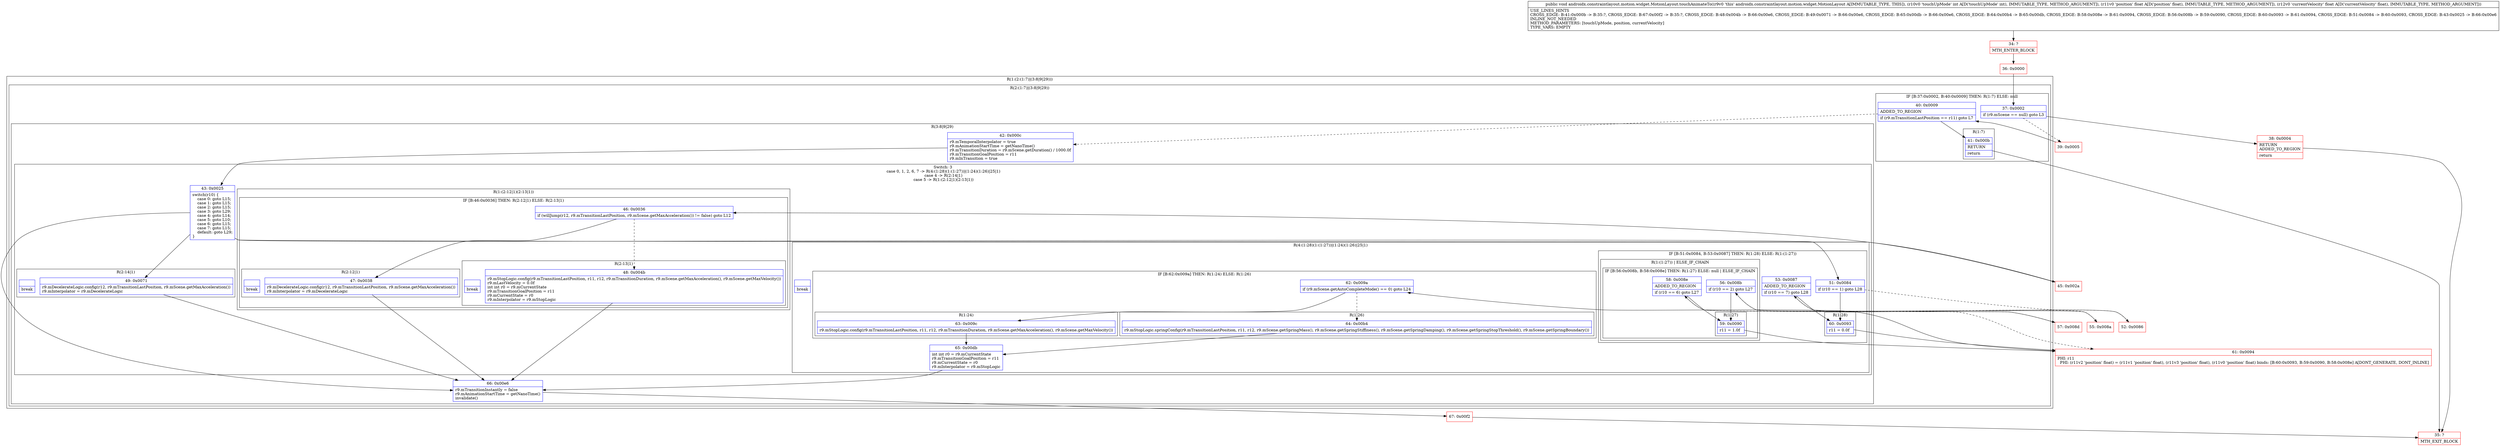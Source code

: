 digraph "CFG forandroidx.constraintlayout.motion.widget.MotionLayout.touchAnimateTo(IFF)V" {
subgraph cluster_Region_2051200292 {
label = "R(1:(2:(1:7)|(3:8|9|29)))";
node [shape=record,color=blue];
subgraph cluster_Region_869397106 {
label = "R(2:(1:7)|(3:8|9|29))";
node [shape=record,color=blue];
subgraph cluster_IfRegion_1258511414 {
label = "IF [B:37:0x0002, B:40:0x0009] THEN: R(1:7) ELSE: null";
node [shape=record,color=blue];
Node_37 [shape=record,label="{37\:\ 0x0002|if (r9.mScene == null) goto L3\l}"];
Node_40 [shape=record,label="{40\:\ 0x0009|ADDED_TO_REGION\l|if (r9.mTransitionLastPosition == r11) goto L7\l}"];
subgraph cluster_Region_221874787 {
label = "R(1:7)";
node [shape=record,color=blue];
Node_41 [shape=record,label="{41\:\ 0x000b|RETURN\l|return\l}"];
}
}
subgraph cluster_Region_1639875861 {
label = "R(3:8|9|29)";
node [shape=record,color=blue];
Node_42 [shape=record,label="{42\:\ 0x000c|r9.mTemporalInterpolator = true\lr9.mAnimationStartTime = getNanoTime()\lr9.mTransitionDuration = r9.mScene.getDuration() \/ 1000.0f\lr9.mTransitionGoalPosition = r11\lr9.mInTransition = true\l}"];
subgraph cluster_SwitchRegion_1564522802 {
label = "Switch: 3
 case 0, 1, 2, 6, 7 -> R(4:(1:28)(1:(1:27))|(1:24)(1:26)|25|1)
 case 4 -> R(2:14|1)
 case 5 -> R(1:(2:12|1)(2:13|1))";
node [shape=record,color=blue];
Node_43 [shape=record,label="{43\:\ 0x0025|switch(r10) \{\l    case 0: goto L15;\l    case 1: goto L15;\l    case 2: goto L15;\l    case 3: goto L29;\l    case 4: goto L14;\l    case 5: goto L10;\l    case 6: goto L15;\l    case 7: goto L15;\l    default: goto L29;\l\}\l}"];
subgraph cluster_Region_2008800257 {
label = "R(4:(1:28)(1:(1:27))|(1:24)(1:26)|25|1)";
node [shape=record,color=blue];
subgraph cluster_IfRegion_217300032 {
label = "IF [B:51:0x0084, B:53:0x0087] THEN: R(1:28) ELSE: R(1:(1:27))";
node [shape=record,color=blue];
Node_51 [shape=record,label="{51\:\ 0x0084|if (r10 == 1) goto L28\l}"];
Node_53 [shape=record,label="{53\:\ 0x0087|ADDED_TO_REGION\l|if (r10 == 7) goto L28\l}"];
subgraph cluster_Region_1306019119 {
label = "R(1:28)";
node [shape=record,color=blue];
Node_60 [shape=record,label="{60\:\ 0x0093|r11 = 0.0f\l}"];
}
subgraph cluster_Region_1482422188 {
label = "R(1:(1:27)) | ELSE_IF_CHAIN\l";
node [shape=record,color=blue];
subgraph cluster_IfRegion_9067708 {
label = "IF [B:56:0x008b, B:58:0x008e] THEN: R(1:27) ELSE: null | ELSE_IF_CHAIN\l";
node [shape=record,color=blue];
Node_56 [shape=record,label="{56\:\ 0x008b|if (r10 == 2) goto L27\l}"];
Node_58 [shape=record,label="{58\:\ 0x008e|ADDED_TO_REGION\l|if (r10 == 6) goto L27\l}"];
subgraph cluster_Region_285929809 {
label = "R(1:27)";
node [shape=record,color=blue];
Node_59 [shape=record,label="{59\:\ 0x0090|r11 = 1.0f\l}"];
}
}
}
}
subgraph cluster_IfRegion_510930786 {
label = "IF [B:62:0x009a] THEN: R(1:24) ELSE: R(1:26)";
node [shape=record,color=blue];
Node_62 [shape=record,label="{62\:\ 0x009a|if (r9.mScene.getAutoCompleteMode() == 0) goto L24\l}"];
subgraph cluster_Region_420830615 {
label = "R(1:24)";
node [shape=record,color=blue];
Node_63 [shape=record,label="{63\:\ 0x009c|r9.mStopLogic.config(r9.mTransitionLastPosition, r11, r12, r9.mTransitionDuration, r9.mScene.getMaxAcceleration(), r9.mScene.getMaxVelocity())\l}"];
}
subgraph cluster_Region_1260953013 {
label = "R(1:26)";
node [shape=record,color=blue];
Node_64 [shape=record,label="{64\:\ 0x00b4|r9.mStopLogic.springConfig(r9.mTransitionLastPosition, r11, r12, r9.mScene.getSpringMass(), r9.mScene.getSpringStiffiness(), r9.mScene.getSpringDamping(), r9.mScene.getSpringStopThreshold(), r9.mScene.getSpringBoundary())\l}"];
}
}
Node_65 [shape=record,label="{65\:\ 0x00db|int int r0 = r9.mCurrentState\lr9.mTransitionGoalPosition = r11\lr9.mCurrentState = r0\lr9.mInterpolator = r9.mStopLogic\l}"];
Node_InsnContainer_225345016 [shape=record,label="{|break\l}"];
}
subgraph cluster_Region_853429256 {
label = "R(2:14|1)";
node [shape=record,color=blue];
Node_49 [shape=record,label="{49\:\ 0x0071|r9.mDecelerateLogic.config(r12, r9.mTransitionLastPosition, r9.mScene.getMaxAcceleration())\lr9.mInterpolator = r9.mDecelerateLogic\l}"];
Node_InsnContainer_18105889 [shape=record,label="{|break\l}"];
}
subgraph cluster_Region_241084035 {
label = "R(1:(2:12|1)(2:13|1))";
node [shape=record,color=blue];
subgraph cluster_IfRegion_1889639181 {
label = "IF [B:46:0x0036] THEN: R(2:12|1) ELSE: R(2:13|1)";
node [shape=record,color=blue];
Node_46 [shape=record,label="{46\:\ 0x0036|if (willJump(r12, r9.mTransitionLastPosition, r9.mScene.getMaxAcceleration()) != false) goto L12\l}"];
subgraph cluster_Region_811542301 {
label = "R(2:12|1)";
node [shape=record,color=blue];
Node_47 [shape=record,label="{47\:\ 0x0038|r9.mDecelerateLogic.config(r12, r9.mTransitionLastPosition, r9.mScene.getMaxAcceleration())\lr9.mInterpolator = r9.mDecelerateLogic\l}"];
Node_InsnContainer_324618873 [shape=record,label="{|break\l}"];
}
subgraph cluster_Region_589853766 {
label = "R(2:13|1)";
node [shape=record,color=blue];
Node_48 [shape=record,label="{48\:\ 0x004b|r9.mStopLogic.config(r9.mTransitionLastPosition, r11, r12, r9.mTransitionDuration, r9.mScene.getMaxAcceleration(), r9.mScene.getMaxVelocity())\lr9.mLastVelocity = 0.0f\lint int r0 = r9.mCurrentState\lr9.mTransitionGoalPosition = r11\lr9.mCurrentState = r0\lr9.mInterpolator = r9.mStopLogic\l}"];
Node_InsnContainer_1757977647 [shape=record,label="{|break\l}"];
}
}
}
}
Node_66 [shape=record,label="{66\:\ 0x00e6|r9.mTransitionInstantly = false\lr9.mAnimationStartTime = getNanoTime()\linvalidate()\l}"];
}
}
}
Node_34 [shape=record,color=red,label="{34\:\ ?|MTH_ENTER_BLOCK\l}"];
Node_36 [shape=record,color=red,label="{36\:\ 0x0000}"];
Node_38 [shape=record,color=red,label="{38\:\ 0x0004|RETURN\lADDED_TO_REGION\l|return\l}"];
Node_35 [shape=record,color=red,label="{35\:\ ?|MTH_EXIT_BLOCK\l}"];
Node_39 [shape=record,color=red,label="{39\:\ 0x0005}"];
Node_45 [shape=record,color=red,label="{45\:\ 0x002a}"];
Node_52 [shape=record,color=red,label="{52\:\ 0x0086}"];
Node_55 [shape=record,color=red,label="{55\:\ 0x008a}"];
Node_57 [shape=record,color=red,label="{57\:\ 0x008d}"];
Node_61 [shape=record,color=red,label="{61\:\ 0x0094|PHI: r11 \l  PHI: (r11v2 'position' float) = (r11v1 'position' float), (r11v3 'position' float), (r11v0 'position' float) binds: [B:60:0x0093, B:59:0x0090, B:58:0x008e] A[DONT_GENERATE, DONT_INLINE]\l}"];
Node_67 [shape=record,color=red,label="{67\:\ 0x00f2}"];
MethodNode[shape=record,label="{public void androidx.constraintlayout.motion.widget.MotionLayout.touchAnimateTo((r9v0 'this' androidx.constraintlayout.motion.widget.MotionLayout A[IMMUTABLE_TYPE, THIS]), (r10v0 'touchUpMode' int A[D('touchUpMode' int), IMMUTABLE_TYPE, METHOD_ARGUMENT]), (r11v0 'position' float A[D('position' float), IMMUTABLE_TYPE, METHOD_ARGUMENT]), (r12v0 'currentVelocity' float A[D('currentVelocity' float), IMMUTABLE_TYPE, METHOD_ARGUMENT]))  | USE_LINES_HINTS\lCROSS_EDGE: B:41:0x000b \-\> B:35:?, CROSS_EDGE: B:67:0x00f2 \-\> B:35:?, CROSS_EDGE: B:48:0x004b \-\> B:66:0x00e6, CROSS_EDGE: B:49:0x0071 \-\> B:66:0x00e6, CROSS_EDGE: B:65:0x00db \-\> B:66:0x00e6, CROSS_EDGE: B:64:0x00b4 \-\> B:65:0x00db, CROSS_EDGE: B:58:0x008e \-\> B:61:0x0094, CROSS_EDGE: B:56:0x008b \-\> B:59:0x0090, CROSS_EDGE: B:60:0x0093 \-\> B:61:0x0094, CROSS_EDGE: B:51:0x0084 \-\> B:60:0x0093, CROSS_EDGE: B:43:0x0025 \-\> B:66:0x00e6\lINLINE_NOT_NEEDED\lMETHOD_PARAMETERS: [touchUpMode, position, currentVelocity]\lTYPE_VARS: EMPTY\l}"];
MethodNode -> Node_34;Node_37 -> Node_38;
Node_37 -> Node_39[style=dashed];
Node_40 -> Node_41;
Node_40 -> Node_42[style=dashed];
Node_41 -> Node_35;
Node_42 -> Node_43;
Node_43 -> Node_45;
Node_43 -> Node_49;
Node_43 -> Node_51;
Node_43 -> Node_66;
Node_51 -> Node_52[style=dashed];
Node_51 -> Node_60;
Node_53 -> Node_55[style=dashed];
Node_53 -> Node_60;
Node_60 -> Node_61;
Node_56 -> Node_57[style=dashed];
Node_56 -> Node_59;
Node_58 -> Node_59;
Node_58 -> Node_61[style=dashed];
Node_59 -> Node_61;
Node_62 -> Node_63;
Node_62 -> Node_64[style=dashed];
Node_63 -> Node_65;
Node_64 -> Node_65;
Node_65 -> Node_66;
Node_49 -> Node_66;
Node_46 -> Node_47;
Node_46 -> Node_48[style=dashed];
Node_47 -> Node_66;
Node_48 -> Node_66;
Node_66 -> Node_67;
Node_34 -> Node_36;
Node_36 -> Node_37;
Node_38 -> Node_35;
Node_39 -> Node_40;
Node_45 -> Node_46;
Node_52 -> Node_53;
Node_55 -> Node_56;
Node_57 -> Node_58;
Node_61 -> Node_62;
Node_67 -> Node_35;
}

